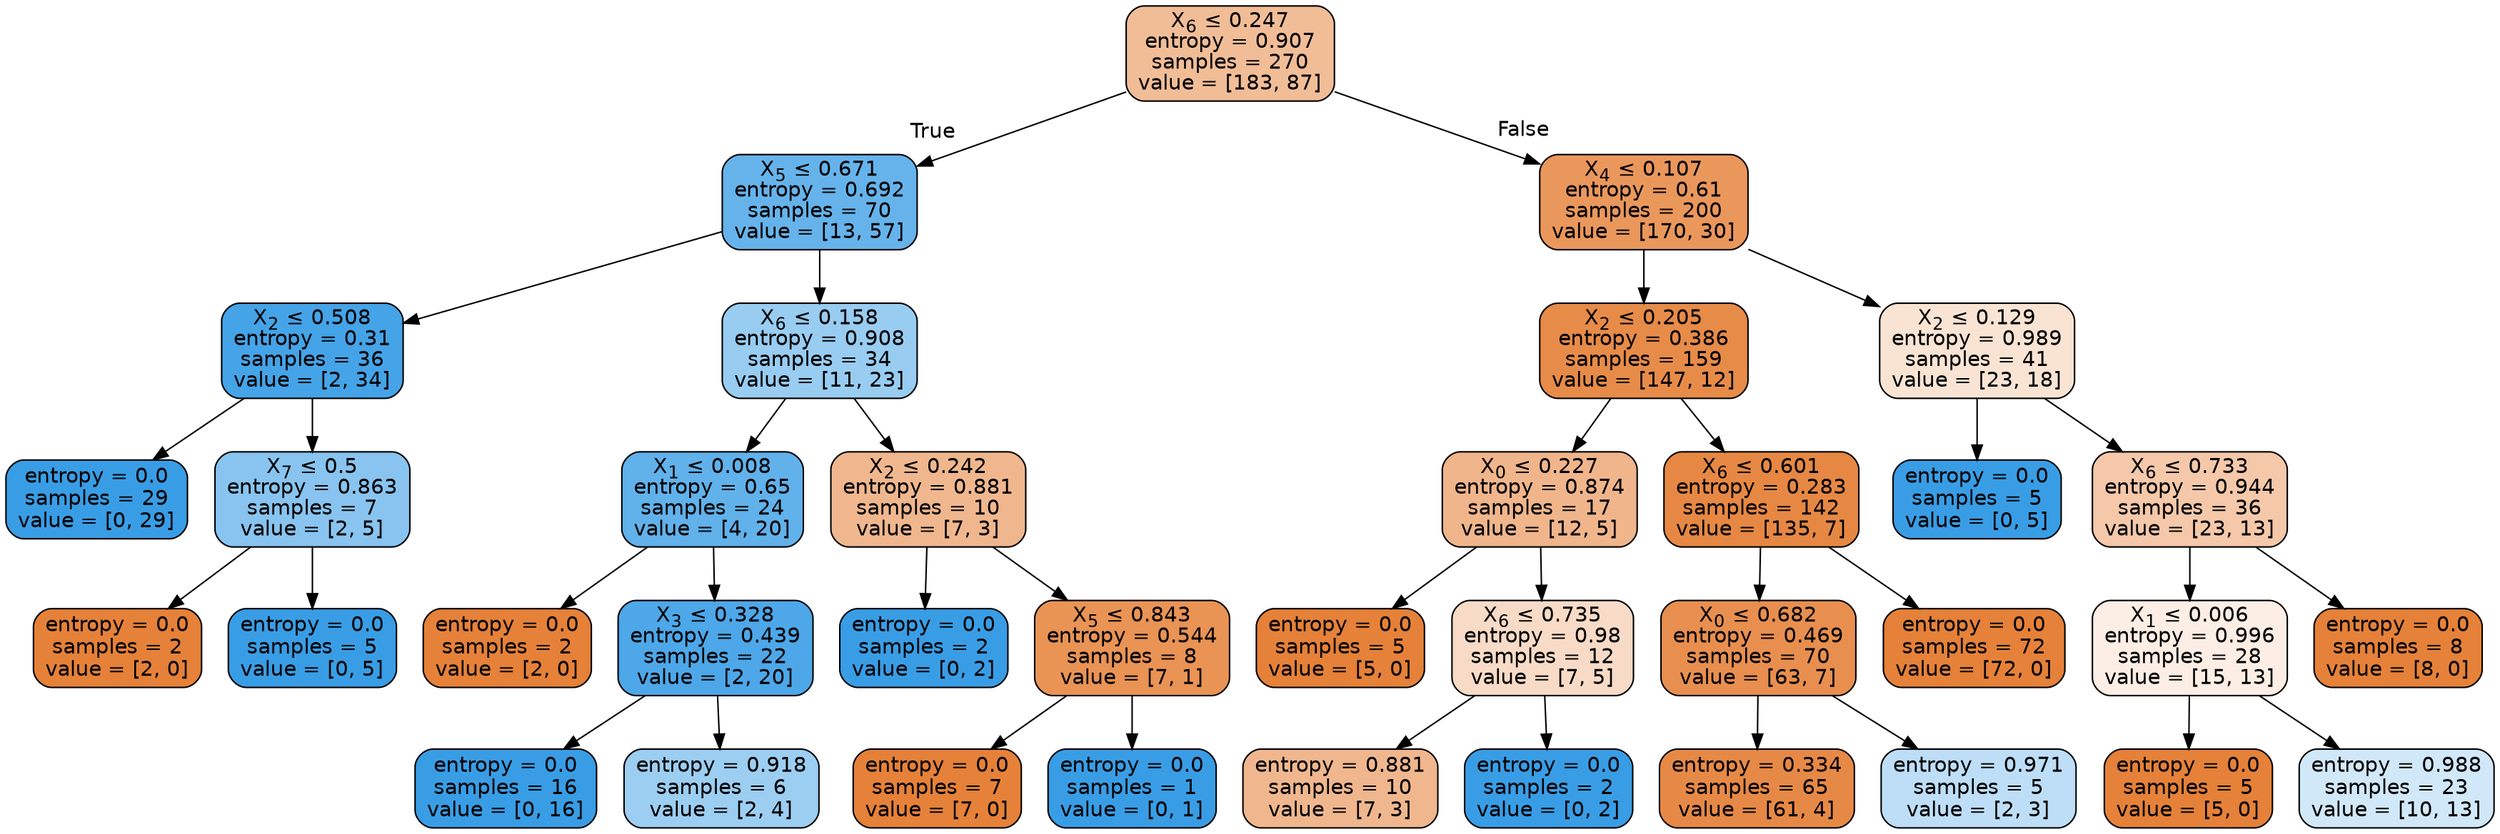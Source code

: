 digraph Tree {
node [shape=box, style="filled, rounded", color="black", fontname=helvetica] ;
edge [fontname=helvetica] ;
0 [label=<X<SUB>6</SUB> &le; 0.247<br/>entropy = 0.907<br/>samples = 270<br/>value = [183, 87]>, fillcolor="#f1bd97"] ;
1 [label=<X<SUB>5</SUB> &le; 0.671<br/>entropy = 0.692<br/>samples = 70<br/>value = [13, 57]>, fillcolor="#66b3eb"] ;
0 -> 1 [labeldistance=2.5, labelangle=45, headlabel="True"] ;
2 [label=<X<SUB>2</SUB> &le; 0.508<br/>entropy = 0.31<br/>samples = 36<br/>value = [2, 34]>, fillcolor="#45a3e7"] ;
1 -> 2 ;
3 [label=<entropy = 0.0<br/>samples = 29<br/>value = [0, 29]>, fillcolor="#399de5"] ;
2 -> 3 ;
4 [label=<X<SUB>7</SUB> &le; 0.5<br/>entropy = 0.863<br/>samples = 7<br/>value = [2, 5]>, fillcolor="#88c4ef"] ;
2 -> 4 ;
5 [label=<entropy = 0.0<br/>samples = 2<br/>value = [2, 0]>, fillcolor="#e58139"] ;
4 -> 5 ;
6 [label=<entropy = 0.0<br/>samples = 5<br/>value = [0, 5]>, fillcolor="#399de5"] ;
4 -> 6 ;
7 [label=<X<SUB>6</SUB> &le; 0.158<br/>entropy = 0.908<br/>samples = 34<br/>value = [11, 23]>, fillcolor="#98ccf1"] ;
1 -> 7 ;
8 [label=<X<SUB>1</SUB> &le; 0.008<br/>entropy = 0.65<br/>samples = 24<br/>value = [4, 20]>, fillcolor="#61b1ea"] ;
7 -> 8 ;
9 [label=<entropy = 0.0<br/>samples = 2<br/>value = [2, 0]>, fillcolor="#e58139"] ;
8 -> 9 ;
10 [label=<X<SUB>3</SUB> &le; 0.328<br/>entropy = 0.439<br/>samples = 22<br/>value = [2, 20]>, fillcolor="#4da7e8"] ;
8 -> 10 ;
11 [label=<entropy = 0.0<br/>samples = 16<br/>value = [0, 16]>, fillcolor="#399de5"] ;
10 -> 11 ;
12 [label=<entropy = 0.918<br/>samples = 6<br/>value = [2, 4]>, fillcolor="#9ccef2"] ;
10 -> 12 ;
13 [label=<X<SUB>2</SUB> &le; 0.242<br/>entropy = 0.881<br/>samples = 10<br/>value = [7, 3]>, fillcolor="#f0b78e"] ;
7 -> 13 ;
14 [label=<entropy = 0.0<br/>samples = 2<br/>value = [0, 2]>, fillcolor="#399de5"] ;
13 -> 14 ;
15 [label=<X<SUB>5</SUB> &le; 0.843<br/>entropy = 0.544<br/>samples = 8<br/>value = [7, 1]>, fillcolor="#e99355"] ;
13 -> 15 ;
16 [label=<entropy = 0.0<br/>samples = 7<br/>value = [7, 0]>, fillcolor="#e58139"] ;
15 -> 16 ;
17 [label=<entropy = 0.0<br/>samples = 1<br/>value = [0, 1]>, fillcolor="#399de5"] ;
15 -> 17 ;
18 [label=<X<SUB>4</SUB> &le; 0.107<br/>entropy = 0.61<br/>samples = 200<br/>value = [170, 30]>, fillcolor="#ea975c"] ;
0 -> 18 [labeldistance=2.5, labelangle=-45, headlabel="False"] ;
19 [label=<X<SUB>2</SUB> &le; 0.205<br/>entropy = 0.386<br/>samples = 159<br/>value = [147, 12]>, fillcolor="#e78b49"] ;
18 -> 19 ;
20 [label=<X<SUB>0</SUB> &le; 0.227<br/>entropy = 0.874<br/>samples = 17<br/>value = [12, 5]>, fillcolor="#f0b58b"] ;
19 -> 20 ;
21 [label=<entropy = 0.0<br/>samples = 5<br/>value = [5, 0]>, fillcolor="#e58139"] ;
20 -> 21 ;
22 [label=<X<SUB>6</SUB> &le; 0.735<br/>entropy = 0.98<br/>samples = 12<br/>value = [7, 5]>, fillcolor="#f8dbc6"] ;
20 -> 22 ;
23 [label=<entropy = 0.881<br/>samples = 10<br/>value = [7, 3]>, fillcolor="#f0b78e"] ;
22 -> 23 ;
24 [label=<entropy = 0.0<br/>samples = 2<br/>value = [0, 2]>, fillcolor="#399de5"] ;
22 -> 24 ;
25 [label=<X<SUB>6</SUB> &le; 0.601<br/>entropy = 0.283<br/>samples = 142<br/>value = [135, 7]>, fillcolor="#e68843"] ;
19 -> 25 ;
26 [label=<X<SUB>0</SUB> &le; 0.682<br/>entropy = 0.469<br/>samples = 70<br/>value = [63, 7]>, fillcolor="#e88f4f"] ;
25 -> 26 ;
27 [label=<entropy = 0.334<br/>samples = 65<br/>value = [61, 4]>, fillcolor="#e78946"] ;
26 -> 27 ;
28 [label=<entropy = 0.971<br/>samples = 5<br/>value = [2, 3]>, fillcolor="#bddef6"] ;
26 -> 28 ;
29 [label=<entropy = 0.0<br/>samples = 72<br/>value = [72, 0]>, fillcolor="#e58139"] ;
25 -> 29 ;
30 [label=<X<SUB>2</SUB> &le; 0.129<br/>entropy = 0.989<br/>samples = 41<br/>value = [23, 18]>, fillcolor="#f9e4d4"] ;
18 -> 30 ;
31 [label=<entropy = 0.0<br/>samples = 5<br/>value = [0, 5]>, fillcolor="#399de5"] ;
30 -> 31 ;
32 [label=<X<SUB>6</SUB> &le; 0.733<br/>entropy = 0.944<br/>samples = 36<br/>value = [23, 13]>, fillcolor="#f4c8a9"] ;
30 -> 32 ;
33 [label=<X<SUB>1</SUB> &le; 0.006<br/>entropy = 0.996<br/>samples = 28<br/>value = [15, 13]>, fillcolor="#fceee5"] ;
32 -> 33 ;
34 [label=<entropy = 0.0<br/>samples = 5<br/>value = [5, 0]>, fillcolor="#e58139"] ;
33 -> 34 ;
35 [label=<entropy = 0.988<br/>samples = 23<br/>value = [10, 13]>, fillcolor="#d1e8f9"] ;
33 -> 35 ;
36 [label=<entropy = 0.0<br/>samples = 8<br/>value = [8, 0]>, fillcolor="#e58139"] ;
32 -> 36 ;
}